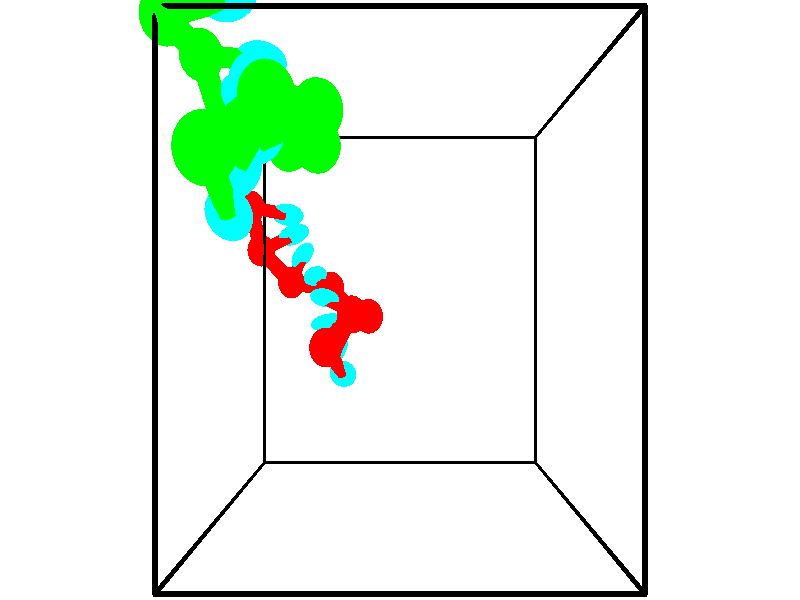 // switches for output
#declare DRAW_BASES = 1; // possible values are 0, 1; only relevant for DNA ribbons
#declare DRAW_BASES_TYPE = 3; // possible values are 1, 2, 3; only relevant for DNA ribbons
#declare DRAW_FOG = 0; // set to 1 to enable fog

#include "colors.inc"

#include "transforms.inc"
background { rgb <1, 1, 1>}

#default {
   normal{
       ripples 0.25
       frequency 0.20
       turbulence 0.2
       lambda 5
   }
	finish {
		phong 0.1
		phong_size 40.
	}
}

// original window dimensions: 1024x640


// camera settings

camera {
	sky <-0, 1, 0>
	up <-0, 1, 0>
	right 1.6 * <1, 0, 0>
	location <2.5, 2.5, 11.1562>
	look_at <2.5, 2.5, 2.5>
	direction <0, 0, -8.6562>
	angle 67.0682
}


# declare cpy_camera_pos = <2.5, 2.5, 11.1562>;
# if (DRAW_FOG = 1)
fog {
	fog_type 2
	up vnormalize(cpy_camera_pos)
	color rgbt<1,1,1,0.3>
	distance 1e-5
	fog_alt 3e-3
	fog_offset 4
}
# end


// LIGHTS

# declare lum = 6;
global_settings {
	ambient_light rgb lum * <0.05, 0.05, 0.05>
	max_trace_level 15
}# declare cpy_direct_light_amount = 0.25;
light_source
{	1000 * <-1, -1, 1>,
	rgb lum * cpy_direct_light_amount
	parallel
}

light_source
{	1000 * <1, 1, -1>,
	rgb lum * cpy_direct_light_amount
	parallel
}

// strand 0

// nucleotide -1

// particle -1
sphere {
	<1.366614, 1.896187, 1.940365> 0.250000
	pigment { color rgbt <1,0,0,0> }
	no_shadow
}
cylinder {
	<1.489616, 1.671867, 1.632874>,  <1.563418, 1.537276, 1.448378>, 0.100000
	pigment { color rgbt <1,0,0,0> }
	no_shadow
}
cylinder {
	<1.489616, 1.671867, 1.632874>,  <1.366614, 1.896187, 1.940365>, 0.100000
	pigment { color rgbt <1,0,0,0> }
	no_shadow
}

// particle -1
sphere {
	<1.489616, 1.671867, 1.632874> 0.100000
	pigment { color rgbt <1,0,0,0> }
	no_shadow
}
sphere {
	0, 1
	scale<0.080000,0.200000,0.300000>
	matrix <-0.272708, 0.722045, -0.635830,
		0.911631, 0.405160, 0.069098,
		0.307505, -0.560799, -0.768730,
		1.581868, 1.503628, 1.402255>
	pigment { color rgbt <0,1,1,0> }
	no_shadow
}
cylinder {
	<1.733842, 2.301166, 1.386226>,  <1.366614, 1.896187, 1.940365>, 0.130000
	pigment { color rgbt <1,0,0,0> }
	no_shadow
}

// nucleotide -1

// particle -1
sphere {
	<1.733842, 2.301166, 1.386226> 0.250000
	pigment { color rgbt <1,0,0,0> }
	no_shadow
}
cylinder {
	<1.549694, 2.004326, 1.191353>,  <1.439205, 1.826222, 1.074429>, 0.100000
	pigment { color rgbt <1,0,0,0> }
	no_shadow
}
cylinder {
	<1.549694, 2.004326, 1.191353>,  <1.733842, 2.301166, 1.386226>, 0.100000
	pigment { color rgbt <1,0,0,0> }
	no_shadow
}

// particle -1
sphere {
	<1.549694, 2.004326, 1.191353> 0.100000
	pigment { color rgbt <1,0,0,0> }
	no_shadow
}
sphere {
	0, 1
	scale<0.080000,0.200000,0.300000>
	matrix <-0.410008, 0.664505, -0.624761,
		0.787370, -0.087873, -0.610186,
		-0.460371, -0.742099, -0.487183,
		1.411583, 1.781696, 1.045198>
	pigment { color rgbt <0,1,1,0> }
	no_shadow
}
cylinder {
	<1.953673, 2.263491, 0.648451>,  <1.733842, 2.301166, 1.386226>, 0.130000
	pigment { color rgbt <1,0,0,0> }
	no_shadow
}

// nucleotide -1

// particle -1
sphere {
	<1.953673, 2.263491, 0.648451> 0.250000
	pigment { color rgbt <1,0,0,0> }
	no_shadow
}
cylinder {
	<1.560791, 2.213654, 0.704666>,  <1.325062, 2.183751, 0.738395>, 0.100000
	pigment { color rgbt <1,0,0,0> }
	no_shadow
}
cylinder {
	<1.560791, 2.213654, 0.704666>,  <1.953673, 2.263491, 0.648451>, 0.100000
	pigment { color rgbt <1,0,0,0> }
	no_shadow
}

// particle -1
sphere {
	<1.560791, 2.213654, 0.704666> 0.100000
	pigment { color rgbt <1,0,0,0> }
	no_shadow
}
sphere {
	0, 1
	scale<0.080000,0.200000,0.300000>
	matrix <-0.181781, 0.818805, -0.544531,
		-0.047228, -0.560388, -0.826883,
		-0.982204, -0.124594, 0.140538,
		1.266130, 2.176275, 0.746828>
	pigment { color rgbt <0,1,1,0> }
	no_shadow
}
cylinder {
	<1.608562, 2.320938, -0.012696>,  <1.953673, 2.263491, 0.648451>, 0.130000
	pigment { color rgbt <1,0,0,0> }
	no_shadow
}

// nucleotide -1

// particle -1
sphere {
	<1.608562, 2.320938, -0.012696> 0.250000
	pigment { color rgbt <1,0,0,0> }
	no_shadow
}
cylinder {
	<1.360844, 2.439964, 0.277939>,  <1.212213, 2.511380, 0.452320>, 0.100000
	pigment { color rgbt <1,0,0,0> }
	no_shadow
}
cylinder {
	<1.360844, 2.439964, 0.277939>,  <1.608562, 2.320938, -0.012696>, 0.100000
	pigment { color rgbt <1,0,0,0> }
	no_shadow
}

// particle -1
sphere {
	<1.360844, 2.439964, 0.277939> 0.100000
	pigment { color rgbt <1,0,0,0> }
	no_shadow
}
sphere {
	0, 1
	scale<0.080000,0.200000,0.300000>
	matrix <-0.157372, 0.859580, -0.486165,
		-0.769225, -0.415424, -0.485505,
		-0.619296, 0.297566, 0.726586,
		1.175055, 2.529234, 0.495915>
	pigment { color rgbt <0,1,1,0> }
	no_shadow
}
cylinder {
	<1.167519, 2.702008, -0.485872>,  <1.608562, 2.320938, -0.012696>, 0.130000
	pigment { color rgbt <1,0,0,0> }
	no_shadow
}

// nucleotide -1

// particle -1
sphere {
	<1.167519, 2.702008, -0.485872> 0.250000
	pigment { color rgbt <1,0,0,0> }
	no_shadow
}
cylinder {
	<1.048592, 2.793625, -0.115112>,  <0.977235, 2.848595, 0.107344>, 0.100000
	pigment { color rgbt <1,0,0,0> }
	no_shadow
}
cylinder {
	<1.048592, 2.793625, -0.115112>,  <1.167519, 2.702008, -0.485872>, 0.100000
	pigment { color rgbt <1,0,0,0> }
	no_shadow
}

// particle -1
sphere {
	<1.048592, 2.793625, -0.115112> 0.100000
	pigment { color rgbt <1,0,0,0> }
	no_shadow
}
sphere {
	0, 1
	scale<0.080000,0.200000,0.300000>
	matrix <-0.470108, 0.809851, -0.350913,
		-0.831024, -0.540076, -0.133109,
		-0.297318, 0.229041, 0.926899,
		0.959396, 2.862337, 0.162957>
	pigment { color rgbt <0,1,1,0> }
	no_shadow
}
cylinder {
	<0.425864, 2.776522, -0.382811>,  <1.167519, 2.702008, -0.485872>, 0.130000
	pigment { color rgbt <1,0,0,0> }
	no_shadow
}

// nucleotide -1

// particle -1
sphere {
	<0.425864, 2.776522, -0.382811> 0.250000
	pigment { color rgbt <1,0,0,0> }
	no_shadow
}
cylinder {
	<0.592640, 3.004547, -0.099632>,  <0.692706, 3.141362, 0.070275>, 0.100000
	pigment { color rgbt <1,0,0,0> }
	no_shadow
}
cylinder {
	<0.592640, 3.004547, -0.099632>,  <0.425864, 2.776522, -0.382811>, 0.100000
	pigment { color rgbt <1,0,0,0> }
	no_shadow
}

// particle -1
sphere {
	<0.592640, 3.004547, -0.099632> 0.100000
	pigment { color rgbt <1,0,0,0> }
	no_shadow
}
sphere {
	0, 1
	scale<0.080000,0.200000,0.300000>
	matrix <-0.426598, 0.810492, -0.401394,
		-0.802605, -0.134651, 0.581115,
		0.416940, 0.570063, 0.707947,
		0.717722, 3.175566, 0.112752>
	pigment { color rgbt <0,1,1,0> }
	no_shadow
}
cylinder {
	<-0.112051, 3.275301, -0.200362>,  <0.425864, 2.776522, -0.382811>, 0.130000
	pigment { color rgbt <1,0,0,0> }
	no_shadow
}

// nucleotide -1

// particle -1
sphere {
	<-0.112051, 3.275301, -0.200362> 0.250000
	pigment { color rgbt <1,0,0,0> }
	no_shadow
}
cylinder {
	<0.253716, 3.407730, -0.107208>,  <0.473175, 3.487187, -0.051316>, 0.100000
	pigment { color rgbt <1,0,0,0> }
	no_shadow
}
cylinder {
	<0.253716, 3.407730, -0.107208>,  <-0.112051, 3.275301, -0.200362>, 0.100000
	pigment { color rgbt <1,0,0,0> }
	no_shadow
}

// particle -1
sphere {
	<0.253716, 3.407730, -0.107208> 0.100000
	pigment { color rgbt <1,0,0,0> }
	no_shadow
}
sphere {
	0, 1
	scale<0.080000,0.200000,0.300000>
	matrix <-0.134023, 0.790524, -0.597586,
		-0.381944, 0.515231, 0.767239,
		0.914416, 0.331073, 0.232883,
		0.528040, 3.507052, -0.037343>
	pigment { color rgbt <0,1,1,0> }
	no_shadow
}
cylinder {
	<-0.218137, 3.907919, 0.177971>,  <-0.112051, 3.275301, -0.200362>, 0.130000
	pigment { color rgbt <1,0,0,0> }
	no_shadow
}

// nucleotide -1

// particle -1
sphere {
	<-0.218137, 3.907919, 0.177971> 0.250000
	pigment { color rgbt <1,0,0,0> }
	no_shadow
}
cylinder {
	<0.135960, 3.861946, -0.002312>,  <0.348418, 3.834363, -0.110482>, 0.100000
	pigment { color rgbt <1,0,0,0> }
	no_shadow
}
cylinder {
	<0.135960, 3.861946, -0.002312>,  <-0.218137, 3.907919, 0.177971>, 0.100000
	pigment { color rgbt <1,0,0,0> }
	no_shadow
}

// particle -1
sphere {
	<0.135960, 3.861946, -0.002312> 0.100000
	pigment { color rgbt <1,0,0,0> }
	no_shadow
}
sphere {
	0, 1
	scale<0.080000,0.200000,0.300000>
	matrix <-0.257277, 0.686273, -0.680323,
		0.387499, 0.718207, 0.577948,
		0.885242, -0.114932, -0.450708,
		0.401532, 3.827466, -0.137524>
	pigment { color rgbt <0,1,1,0> }
	no_shadow
}
// strand 1

// nucleotide -1

// particle -1
sphere {
	<0.012462, 4.995198, 4.783430> 0.250000
	pigment { color rgbt <0,1,0,0> }
	no_shadow
}
cylinder {
	<0.379675, 5.125336, 4.692772>,  <0.600003, 5.203419, 4.638377>, 0.100000
	pigment { color rgbt <0,1,0,0> }
	no_shadow
}
cylinder {
	<0.379675, 5.125336, 4.692772>,  <0.012462, 4.995198, 4.783430>, 0.100000
	pigment { color rgbt <0,1,0,0> }
	no_shadow
}

// particle -1
sphere {
	<0.379675, 5.125336, 4.692772> 0.100000
	pigment { color rgbt <0,1,0,0> }
	no_shadow
}
sphere {
	0, 1
	scale<0.080000,0.200000,0.300000>
	matrix <0.360079, -0.444744, 0.820089,
		0.166013, -0.834478, -0.525439,
		0.918032, 0.325345, -0.226645,
		0.655084, 5.222939, 4.624778>
	pigment { color rgbt <0,1,1,0> }
	no_shadow
}
cylinder {
	<0.165985, 4.895725, 4.070095>,  <0.012462, 4.995198, 4.783430>, 0.130000
	pigment { color rgbt <0,1,0,0> }
	no_shadow
}

// nucleotide -1

// particle -1
sphere {
	<0.165985, 4.895725, 4.070095> 0.250000
	pigment { color rgbt <0,1,0,0> }
	no_shadow
}
cylinder {
	<0.564726, 4.867828, 4.055008>,  <0.803970, 4.851090, 4.045956>, 0.100000
	pigment { color rgbt <0,1,0,0> }
	no_shadow
}
cylinder {
	<0.564726, 4.867828, 4.055008>,  <0.165985, 4.895725, 4.070095>, 0.100000
	pigment { color rgbt <0,1,0,0> }
	no_shadow
}

// particle -1
sphere {
	<0.564726, 4.867828, 4.055008> 0.100000
	pigment { color rgbt <0,1,0,0> }
	no_shadow
}
sphere {
	0, 1
	scale<0.080000,0.200000,0.300000>
	matrix <-0.014329, -0.626339, 0.779419,
		-0.077981, -0.776425, -0.625367,
		0.996852, -0.069741, -0.037717,
		0.863781, 4.846906, 4.043693>
	pigment { color rgbt <0,1,1,0> }
	no_shadow
}
cylinder {
	<0.412775, 4.135486, 3.923178>,  <0.165985, 4.895725, 4.070095>, 0.130000
	pigment { color rgbt <0,1,0,0> }
	no_shadow
}

// nucleotide -1

// particle -1
sphere {
	<0.412775, 4.135486, 3.923178> 0.250000
	pigment { color rgbt <0,1,0,0> }
	no_shadow
}
cylinder {
	<0.617186, 4.388046, 4.156479>,  <0.739832, 4.539583, 4.296459>, 0.100000
	pigment { color rgbt <0,1,0,0> }
	no_shadow
}
cylinder {
	<0.617186, 4.388046, 4.156479>,  <0.412775, 4.135486, 3.923178>, 0.100000
	pigment { color rgbt <0,1,0,0> }
	no_shadow
}

// particle -1
sphere {
	<0.617186, 4.388046, 4.156479> 0.100000
	pigment { color rgbt <0,1,0,0> }
	no_shadow
}
sphere {
	0, 1
	scale<0.080000,0.200000,0.300000>
	matrix <0.043035, -0.696486, 0.716278,
		0.858486, -0.340937, -0.383096,
		0.511027, 0.631402, 0.583252,
		0.770494, 4.577467, 4.331454>
	pigment { color rgbt <0,1,1,0> }
	no_shadow
}
cylinder {
	<1.190674, 4.007985, 4.070941>,  <0.412775, 4.135486, 3.923178>, 0.130000
	pigment { color rgbt <0,1,0,0> }
	no_shadow
}

// nucleotide -1

// particle -1
sphere {
	<1.190674, 4.007985, 4.070941> 0.250000
	pigment { color rgbt <0,1,0,0> }
	no_shadow
}
cylinder {
	<0.973646, 4.184692, 4.356728>,  <0.843430, 4.290717, 4.528199>, 0.100000
	pigment { color rgbt <0,1,0,0> }
	no_shadow
}
cylinder {
	<0.973646, 4.184692, 4.356728>,  <1.190674, 4.007985, 4.070941>, 0.100000
	pigment { color rgbt <0,1,0,0> }
	no_shadow
}

// particle -1
sphere {
	<0.973646, 4.184692, 4.356728> 0.100000
	pigment { color rgbt <0,1,0,0> }
	no_shadow
}
sphere {
	0, 1
	scale<0.080000,0.200000,0.300000>
	matrix <0.312663, -0.683221, 0.659887,
		0.779655, 0.581421, 0.232570,
		-0.542568, 0.441768, 0.714465,
		0.810876, 4.317223, 4.571067>
	pigment { color rgbt <0,1,1,0> }
	no_shadow
}
cylinder {
	<1.607970, 3.891915, 4.632436>,  <1.190674, 4.007985, 4.070941>, 0.130000
	pigment { color rgbt <0,1,0,0> }
	no_shadow
}

// nucleotide -1

// particle -1
sphere {
	<1.607970, 3.891915, 4.632436> 0.250000
	pigment { color rgbt <0,1,0,0> }
	no_shadow
}
cylinder {
	<1.238218, 3.966293, 4.765671>,  <1.016367, 4.010921, 4.845612>, 0.100000
	pigment { color rgbt <0,1,0,0> }
	no_shadow
}
cylinder {
	<1.238218, 3.966293, 4.765671>,  <1.607970, 3.891915, 4.632436>, 0.100000
	pigment { color rgbt <0,1,0,0> }
	no_shadow
}

// particle -1
sphere {
	<1.238218, 3.966293, 4.765671> 0.100000
	pigment { color rgbt <0,1,0,0> }
	no_shadow
}
sphere {
	0, 1
	scale<0.080000,0.200000,0.300000>
	matrix <0.049419, -0.807427, 0.587895,
		0.378259, 0.559899, 0.737179,
		-0.924380, 0.185946, 0.333086,
		0.960904, 4.022077, 4.865597>
	pigment { color rgbt <0,1,1,0> }
	no_shadow
}
cylinder {
	<1.703875, 4.020076, 5.364281>,  <1.607970, 3.891915, 4.632436>, 0.130000
	pigment { color rgbt <0,1,0,0> }
	no_shadow
}

// nucleotide -1

// particle -1
sphere {
	<1.703875, 4.020076, 5.364281> 0.250000
	pigment { color rgbt <0,1,0,0> }
	no_shadow
}
cylinder {
	<1.340826, 3.892212, 5.255440>,  <1.122997, 3.815494, 5.190135>, 0.100000
	pigment { color rgbt <0,1,0,0> }
	no_shadow
}
cylinder {
	<1.340826, 3.892212, 5.255440>,  <1.703875, 4.020076, 5.364281>, 0.100000
	pigment { color rgbt <0,1,0,0> }
	no_shadow
}

// particle -1
sphere {
	<1.340826, 3.892212, 5.255440> 0.100000
	pigment { color rgbt <0,1,0,0> }
	no_shadow
}
sphere {
	0, 1
	scale<0.080000,0.200000,0.300000>
	matrix <0.015371, -0.673062, 0.739426,
		-0.419507, 0.666937, 0.615800,
		-0.907622, -0.319659, -0.272103,
		1.068539, 3.796314, 5.173809>
	pigment { color rgbt <0,1,1,0> }
	no_shadow
}
cylinder {
	<1.338664, 3.988335, 5.897895>,  <1.703875, 4.020076, 5.364281>, 0.130000
	pigment { color rgbt <0,1,0,0> }
	no_shadow
}

// nucleotide -1

// particle -1
sphere {
	<1.338664, 3.988335, 5.897895> 0.250000
	pigment { color rgbt <0,1,0,0> }
	no_shadow
}
cylinder {
	<1.140785, 3.727966, 5.667564>,  <1.022058, 3.571745, 5.529366>, 0.100000
	pigment { color rgbt <0,1,0,0> }
	no_shadow
}
cylinder {
	<1.140785, 3.727966, 5.667564>,  <1.338664, 3.988335, 5.897895>, 0.100000
	pigment { color rgbt <0,1,0,0> }
	no_shadow
}

// particle -1
sphere {
	<1.140785, 3.727966, 5.667564> 0.100000
	pigment { color rgbt <0,1,0,0> }
	no_shadow
}
sphere {
	0, 1
	scale<0.080000,0.200000,0.300000>
	matrix <-0.006134, -0.659950, 0.751285,
		-0.869044, 0.375190, 0.322482,
		-0.494697, -0.650921, -0.575827,
		0.992376, 3.532690, 5.494816>
	pigment { color rgbt <0,1,1,0> }
	no_shadow
}
cylinder {
	<0.956536, 3.501732, 6.378155>,  <1.338664, 3.988335, 5.897895>, 0.130000
	pigment { color rgbt <0,1,0,0> }
	no_shadow
}

// nucleotide -1

// particle -1
sphere {
	<0.956536, 3.501732, 6.378155> 0.250000
	pigment { color rgbt <0,1,0,0> }
	no_shadow
}
cylinder {
	<0.970486, 3.289886, 6.039146>,  <0.978855, 3.162779, 5.835741>, 0.100000
	pigment { color rgbt <0,1,0,0> }
	no_shadow
}
cylinder {
	<0.970486, 3.289886, 6.039146>,  <0.956536, 3.501732, 6.378155>, 0.100000
	pigment { color rgbt <0,1,0,0> }
	no_shadow
}

// particle -1
sphere {
	<0.970486, 3.289886, 6.039146> 0.100000
	pigment { color rgbt <0,1,0,0> }
	no_shadow
}
sphere {
	0, 1
	scale<0.080000,0.200000,0.300000>
	matrix <0.237871, -0.819267, 0.521746,
		-0.970670, -0.219796, 0.097409,
		0.034873, -0.529614, -0.847521,
		0.980948, 3.131002, 5.784890>
	pigment { color rgbt <0,1,1,0> }
	no_shadow
}
// box output
cylinder {
	<0.000000, 0.000000, 0.000000>,  <5.000000, 0.000000, 0.000000>, 0.025000
	pigment { color rgbt <0,0,0,0> }
	no_shadow
}
cylinder {
	<0.000000, 0.000000, 0.000000>,  <0.000000, 5.000000, 0.000000>, 0.025000
	pigment { color rgbt <0,0,0,0> }
	no_shadow
}
cylinder {
	<0.000000, 0.000000, 0.000000>,  <0.000000, 0.000000, 5.000000>, 0.025000
	pigment { color rgbt <0,0,0,0> }
	no_shadow
}
cylinder {
	<5.000000, 5.000000, 5.000000>,  <0.000000, 5.000000, 5.000000>, 0.025000
	pigment { color rgbt <0,0,0,0> }
	no_shadow
}
cylinder {
	<5.000000, 5.000000, 5.000000>,  <5.000000, 0.000000, 5.000000>, 0.025000
	pigment { color rgbt <0,0,0,0> }
	no_shadow
}
cylinder {
	<5.000000, 5.000000, 5.000000>,  <5.000000, 5.000000, 0.000000>, 0.025000
	pigment { color rgbt <0,0,0,0> }
	no_shadow
}
cylinder {
	<0.000000, 0.000000, 5.000000>,  <0.000000, 5.000000, 5.000000>, 0.025000
	pigment { color rgbt <0,0,0,0> }
	no_shadow
}
cylinder {
	<0.000000, 0.000000, 5.000000>,  <5.000000, 0.000000, 5.000000>, 0.025000
	pigment { color rgbt <0,0,0,0> }
	no_shadow
}
cylinder {
	<5.000000, 5.000000, 0.000000>,  <0.000000, 5.000000, 0.000000>, 0.025000
	pigment { color rgbt <0,0,0,0> }
	no_shadow
}
cylinder {
	<5.000000, 5.000000, 0.000000>,  <5.000000, 0.000000, 0.000000>, 0.025000
	pigment { color rgbt <0,0,0,0> }
	no_shadow
}
cylinder {
	<5.000000, 0.000000, 5.000000>,  <5.000000, 0.000000, 0.000000>, 0.025000
	pigment { color rgbt <0,0,0,0> }
	no_shadow
}
cylinder {
	<0.000000, 5.000000, 0.000000>,  <0.000000, 5.000000, 5.000000>, 0.025000
	pigment { color rgbt <0,0,0,0> }
	no_shadow
}
// end of box output
